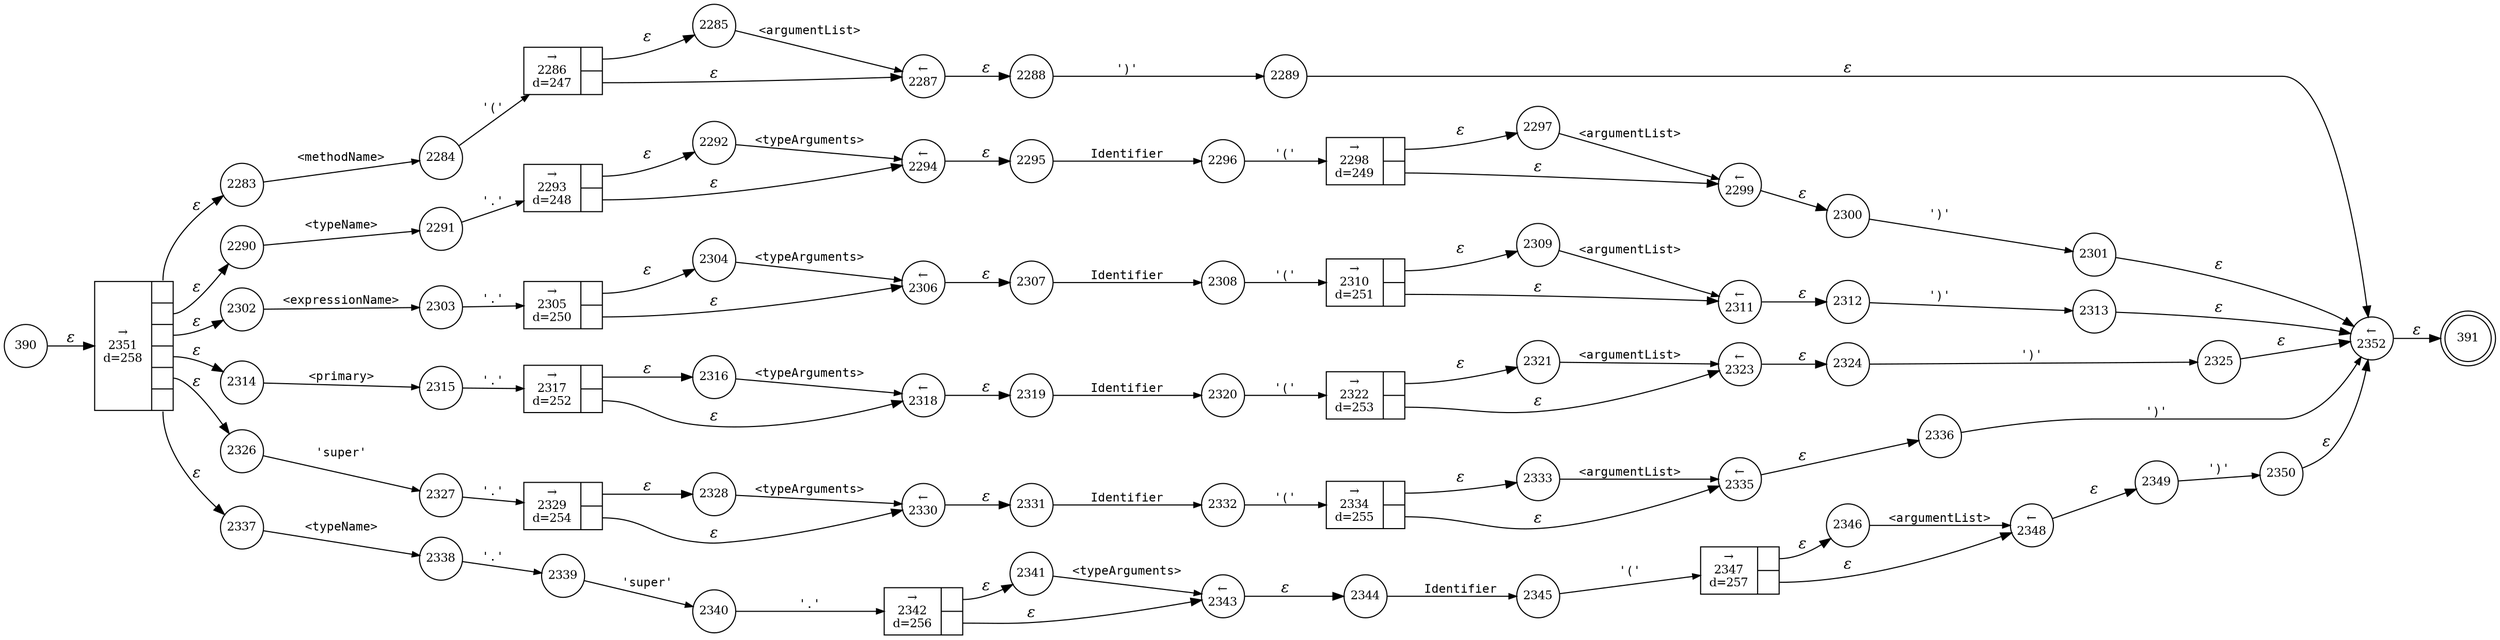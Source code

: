 digraph ATN {
rankdir=LR;
s391[fontsize=11, label="391", shape=doublecircle, fixedsize=true, width=.6];
s2304[fontsize=11,label="2304", shape=circle, fixedsize=true, width=.55, peripheries=1];
s2305[fontsize=11,label="{&rarr;\n2305\nd=250|{<p0>|<p1>}}", shape=record, fixedsize=false, peripheries=1];
s2306[fontsize=11,label="&larr;\n2306", shape=circle, fixedsize=true, width=.55, peripheries=1];
s2307[fontsize=11,label="2307", shape=circle, fixedsize=true, width=.55, peripheries=1];
s2308[fontsize=11,label="2308", shape=circle, fixedsize=true, width=.55, peripheries=1];
s2309[fontsize=11,label="2309", shape=circle, fixedsize=true, width=.55, peripheries=1];
s390[fontsize=11,label="390", shape=circle, fixedsize=true, width=.55, peripheries=1];
s2310[fontsize=11,label="{&rarr;\n2310\nd=251|{<p0>|<p1>}}", shape=record, fixedsize=false, peripheries=1];
s2311[fontsize=11,label="&larr;\n2311", shape=circle, fixedsize=true, width=.55, peripheries=1];
s2312[fontsize=11,label="2312", shape=circle, fixedsize=true, width=.55, peripheries=1];
s2313[fontsize=11,label="2313", shape=circle, fixedsize=true, width=.55, peripheries=1];
s2314[fontsize=11,label="2314", shape=circle, fixedsize=true, width=.55, peripheries=1];
s2315[fontsize=11,label="2315", shape=circle, fixedsize=true, width=.55, peripheries=1];
s2316[fontsize=11,label="2316", shape=circle, fixedsize=true, width=.55, peripheries=1];
s2317[fontsize=11,label="{&rarr;\n2317\nd=252|{<p0>|<p1>}}", shape=record, fixedsize=false, peripheries=1];
s2318[fontsize=11,label="&larr;\n2318", shape=circle, fixedsize=true, width=.55, peripheries=1];
s2319[fontsize=11,label="2319", shape=circle, fixedsize=true, width=.55, peripheries=1];
s2320[fontsize=11,label="2320", shape=circle, fixedsize=true, width=.55, peripheries=1];
s2321[fontsize=11,label="2321", shape=circle, fixedsize=true, width=.55, peripheries=1];
s2322[fontsize=11,label="{&rarr;\n2322\nd=253|{<p0>|<p1>}}", shape=record, fixedsize=false, peripheries=1];
s2323[fontsize=11,label="&larr;\n2323", shape=circle, fixedsize=true, width=.55, peripheries=1];
s2324[fontsize=11,label="2324", shape=circle, fixedsize=true, width=.55, peripheries=1];
s2325[fontsize=11,label="2325", shape=circle, fixedsize=true, width=.55, peripheries=1];
s2326[fontsize=11,label="2326", shape=circle, fixedsize=true, width=.55, peripheries=1];
s2327[fontsize=11,label="2327", shape=circle, fixedsize=true, width=.55, peripheries=1];
s2328[fontsize=11,label="2328", shape=circle, fixedsize=true, width=.55, peripheries=1];
s2329[fontsize=11,label="{&rarr;\n2329\nd=254|{<p0>|<p1>}}", shape=record, fixedsize=false, peripheries=1];
s2330[fontsize=11,label="&larr;\n2330", shape=circle, fixedsize=true, width=.55, peripheries=1];
s2331[fontsize=11,label="2331", shape=circle, fixedsize=true, width=.55, peripheries=1];
s2332[fontsize=11,label="2332", shape=circle, fixedsize=true, width=.55, peripheries=1];
s2333[fontsize=11,label="2333", shape=circle, fixedsize=true, width=.55, peripheries=1];
s2334[fontsize=11,label="{&rarr;\n2334\nd=255|{<p0>|<p1>}}", shape=record, fixedsize=false, peripheries=1];
s2335[fontsize=11,label="&larr;\n2335", shape=circle, fixedsize=true, width=.55, peripheries=1];
s2336[fontsize=11,label="2336", shape=circle, fixedsize=true, width=.55, peripheries=1];
s2337[fontsize=11,label="2337", shape=circle, fixedsize=true, width=.55, peripheries=1];
s2338[fontsize=11,label="2338", shape=circle, fixedsize=true, width=.55, peripheries=1];
s2339[fontsize=11,label="2339", shape=circle, fixedsize=true, width=.55, peripheries=1];
s2340[fontsize=11,label="2340", shape=circle, fixedsize=true, width=.55, peripheries=1];
s2341[fontsize=11,label="2341", shape=circle, fixedsize=true, width=.55, peripheries=1];
s2342[fontsize=11,label="{&rarr;\n2342\nd=256|{<p0>|<p1>}}", shape=record, fixedsize=false, peripheries=1];
s2343[fontsize=11,label="&larr;\n2343", shape=circle, fixedsize=true, width=.55, peripheries=1];
s2344[fontsize=11,label="2344", shape=circle, fixedsize=true, width=.55, peripheries=1];
s2345[fontsize=11,label="2345", shape=circle, fixedsize=true, width=.55, peripheries=1];
s2346[fontsize=11,label="2346", shape=circle, fixedsize=true, width=.55, peripheries=1];
s2347[fontsize=11,label="{&rarr;\n2347\nd=257|{<p0>|<p1>}}", shape=record, fixedsize=false, peripheries=1];
s2348[fontsize=11,label="&larr;\n2348", shape=circle, fixedsize=true, width=.55, peripheries=1];
s2349[fontsize=11,label="2349", shape=circle, fixedsize=true, width=.55, peripheries=1];
s2350[fontsize=11,label="2350", shape=circle, fixedsize=true, width=.55, peripheries=1];
s2351[fontsize=11,label="{&rarr;\n2351\nd=258|{<p0>|<p1>|<p2>|<p3>|<p4>|<p5>}}", shape=record, fixedsize=false, peripheries=1];
s2352[fontsize=11,label="&larr;\n2352", shape=circle, fixedsize=true, width=.55, peripheries=1];
s2283[fontsize=11,label="2283", shape=circle, fixedsize=true, width=.55, peripheries=1];
s2284[fontsize=11,label="2284", shape=circle, fixedsize=true, width=.55, peripheries=1];
s2285[fontsize=11,label="2285", shape=circle, fixedsize=true, width=.55, peripheries=1];
s2286[fontsize=11,label="{&rarr;\n2286\nd=247|{<p0>|<p1>}}", shape=record, fixedsize=false, peripheries=1];
s2287[fontsize=11,label="&larr;\n2287", shape=circle, fixedsize=true, width=.55, peripheries=1];
s2288[fontsize=11,label="2288", shape=circle, fixedsize=true, width=.55, peripheries=1];
s2289[fontsize=11,label="2289", shape=circle, fixedsize=true, width=.55, peripheries=1];
s2290[fontsize=11,label="2290", shape=circle, fixedsize=true, width=.55, peripheries=1];
s2291[fontsize=11,label="2291", shape=circle, fixedsize=true, width=.55, peripheries=1];
s2292[fontsize=11,label="2292", shape=circle, fixedsize=true, width=.55, peripheries=1];
s2293[fontsize=11,label="{&rarr;\n2293\nd=248|{<p0>|<p1>}}", shape=record, fixedsize=false, peripheries=1];
s2294[fontsize=11,label="&larr;\n2294", shape=circle, fixedsize=true, width=.55, peripheries=1];
s2295[fontsize=11,label="2295", shape=circle, fixedsize=true, width=.55, peripheries=1];
s2296[fontsize=11,label="2296", shape=circle, fixedsize=true, width=.55, peripheries=1];
s2297[fontsize=11,label="2297", shape=circle, fixedsize=true, width=.55, peripheries=1];
s2298[fontsize=11,label="{&rarr;\n2298\nd=249|{<p0>|<p1>}}", shape=record, fixedsize=false, peripheries=1];
s2299[fontsize=11,label="&larr;\n2299", shape=circle, fixedsize=true, width=.55, peripheries=1];
s2300[fontsize=11,label="2300", shape=circle, fixedsize=true, width=.55, peripheries=1];
s2301[fontsize=11,label="2301", shape=circle, fixedsize=true, width=.55, peripheries=1];
s2302[fontsize=11,label="2302", shape=circle, fixedsize=true, width=.55, peripheries=1];
s2303[fontsize=11,label="2303", shape=circle, fixedsize=true, width=.55, peripheries=1];
s390 -> s2351 [fontname="Times-Italic", label="&epsilon;"];
s2351:p0 -> s2283 [fontname="Times-Italic", label="&epsilon;"];
s2351:p1 -> s2290 [fontname="Times-Italic", label="&epsilon;"];
s2351:p2 -> s2302 [fontname="Times-Italic", label="&epsilon;"];
s2351:p3 -> s2314 [fontname="Times-Italic", label="&epsilon;"];
s2351:p4 -> s2326 [fontname="Times-Italic", label="&epsilon;"];
s2351:p5 -> s2337 [fontname="Times-Italic", label="&epsilon;"];
s2283 -> s2284 [fontsize=11, fontname="Courier", arrowsize=.7, label = "<methodName>", arrowhead = normal];
s2290 -> s2291 [fontsize=11, fontname="Courier", arrowsize=.7, label = "<typeName>", arrowhead = normal];
s2302 -> s2303 [fontsize=11, fontname="Courier", arrowsize=.7, label = "<expressionName>", arrowhead = normal];
s2314 -> s2315 [fontsize=11, fontname="Courier", arrowsize=.7, label = "<primary>", arrowhead = normal];
s2326 -> s2327 [fontsize=11, fontname="Courier", arrowsize=.7, label = "'super'", arrowhead = normal];
s2337 -> s2338 [fontsize=11, fontname="Courier", arrowsize=.7, label = "<typeName>", arrowhead = normal];
s2284 -> s2286 [fontsize=11, fontname="Courier", arrowsize=.7, label = "'('", arrowhead = normal];
s2291 -> s2293 [fontsize=11, fontname="Courier", arrowsize=.7, label = "'.'", arrowhead = normal];
s2303 -> s2305 [fontsize=11, fontname="Courier", arrowsize=.7, label = "'.'", arrowhead = normal];
s2315 -> s2317 [fontsize=11, fontname="Courier", arrowsize=.7, label = "'.'", arrowhead = normal];
s2327 -> s2329 [fontsize=11, fontname="Courier", arrowsize=.7, label = "'.'", arrowhead = normal];
s2338 -> s2339 [fontsize=11, fontname="Courier", arrowsize=.7, label = "'.'", arrowhead = normal];
s2286:p0 -> s2285 [fontname="Times-Italic", label="&epsilon;"];
s2286:p1 -> s2287 [fontname="Times-Italic", label="&epsilon;"];
s2293:p0 -> s2292 [fontname="Times-Italic", label="&epsilon;"];
s2293:p1 -> s2294 [fontname="Times-Italic", label="&epsilon;"];
s2305:p0 -> s2304 [fontname="Times-Italic", label="&epsilon;"];
s2305:p1 -> s2306 [fontname="Times-Italic", label="&epsilon;"];
s2317:p0 -> s2316 [fontname="Times-Italic", label="&epsilon;"];
s2317:p1 -> s2318 [fontname="Times-Italic", label="&epsilon;"];
s2329:p0 -> s2328 [fontname="Times-Italic", label="&epsilon;"];
s2329:p1 -> s2330 [fontname="Times-Italic", label="&epsilon;"];
s2339 -> s2340 [fontsize=11, fontname="Courier", arrowsize=.7, label = "'super'", arrowhead = normal];
s2285 -> s2287 [fontsize=11, fontname="Courier", arrowsize=.7, label = "<argumentList>", arrowhead = normal];
s2287 -> s2288 [fontname="Times-Italic", label="&epsilon;"];
s2292 -> s2294 [fontsize=11, fontname="Courier", arrowsize=.7, label = "<typeArguments>", arrowhead = normal];
s2294 -> s2295 [fontname="Times-Italic", label="&epsilon;"];
s2304 -> s2306 [fontsize=11, fontname="Courier", arrowsize=.7, label = "<typeArguments>", arrowhead = normal];
s2306 -> s2307 [fontname="Times-Italic", label="&epsilon;"];
s2316 -> s2318 [fontsize=11, fontname="Courier", arrowsize=.7, label = "<typeArguments>", arrowhead = normal];
s2318 -> s2319 [fontname="Times-Italic", label="&epsilon;"];
s2328 -> s2330 [fontsize=11, fontname="Courier", arrowsize=.7, label = "<typeArguments>", arrowhead = normal];
s2330 -> s2331 [fontname="Times-Italic", label="&epsilon;"];
s2340 -> s2342 [fontsize=11, fontname="Courier", arrowsize=.7, label = "'.'", arrowhead = normal];
s2288 -> s2289 [fontsize=11, fontname="Courier", arrowsize=.7, label = "')'", arrowhead = normal];
s2295 -> s2296 [fontsize=11, fontname="Courier", arrowsize=.7, label = "Identifier", arrowhead = normal];
s2307 -> s2308 [fontsize=11, fontname="Courier", arrowsize=.7, label = "Identifier", arrowhead = normal];
s2319 -> s2320 [fontsize=11, fontname="Courier", arrowsize=.7, label = "Identifier", arrowhead = normal];
s2331 -> s2332 [fontsize=11, fontname="Courier", arrowsize=.7, label = "Identifier", arrowhead = normal];
s2342:p0 -> s2341 [fontname="Times-Italic", label="&epsilon;"];
s2342:p1 -> s2343 [fontname="Times-Italic", label="&epsilon;"];
s2289 -> s2352 [fontname="Times-Italic", label="&epsilon;"];
s2296 -> s2298 [fontsize=11, fontname="Courier", arrowsize=.7, label = "'('", arrowhead = normal];
s2308 -> s2310 [fontsize=11, fontname="Courier", arrowsize=.7, label = "'('", arrowhead = normal];
s2320 -> s2322 [fontsize=11, fontname="Courier", arrowsize=.7, label = "'('", arrowhead = normal];
s2332 -> s2334 [fontsize=11, fontname="Courier", arrowsize=.7, label = "'('", arrowhead = normal];
s2341 -> s2343 [fontsize=11, fontname="Courier", arrowsize=.7, label = "<typeArguments>", arrowhead = normal];
s2343 -> s2344 [fontname="Times-Italic", label="&epsilon;"];
s2352 -> s391 [fontname="Times-Italic", label="&epsilon;"];
s2298:p0 -> s2297 [fontname="Times-Italic", label="&epsilon;"];
s2298:p1 -> s2299 [fontname="Times-Italic", label="&epsilon;"];
s2310:p0 -> s2309 [fontname="Times-Italic", label="&epsilon;"];
s2310:p1 -> s2311 [fontname="Times-Italic", label="&epsilon;"];
s2322:p0 -> s2321 [fontname="Times-Italic", label="&epsilon;"];
s2322:p1 -> s2323 [fontname="Times-Italic", label="&epsilon;"];
s2334:p0 -> s2333 [fontname="Times-Italic", label="&epsilon;"];
s2334:p1 -> s2335 [fontname="Times-Italic", label="&epsilon;"];
s2344 -> s2345 [fontsize=11, fontname="Courier", arrowsize=.7, label = "Identifier", arrowhead = normal];
s2297 -> s2299 [fontsize=11, fontname="Courier", arrowsize=.7, label = "<argumentList>", arrowhead = normal];
s2299 -> s2300 [fontname="Times-Italic", label="&epsilon;"];
s2309 -> s2311 [fontsize=11, fontname="Courier", arrowsize=.7, label = "<argumentList>", arrowhead = normal];
s2311 -> s2312 [fontname="Times-Italic", label="&epsilon;"];
s2321 -> s2323 [fontsize=11, fontname="Courier", arrowsize=.7, label = "<argumentList>", arrowhead = normal];
s2323 -> s2324 [fontname="Times-Italic", label="&epsilon;"];
s2333 -> s2335 [fontsize=11, fontname="Courier", arrowsize=.7, label = "<argumentList>", arrowhead = normal];
s2335 -> s2336 [fontname="Times-Italic", label="&epsilon;"];
s2345 -> s2347 [fontsize=11, fontname="Courier", arrowsize=.7, label = "'('", arrowhead = normal];
s2300 -> s2301 [fontsize=11, fontname="Courier", arrowsize=.7, label = "')'", arrowhead = normal];
s2312 -> s2313 [fontsize=11, fontname="Courier", arrowsize=.7, label = "')'", arrowhead = normal];
s2324 -> s2325 [fontsize=11, fontname="Courier", arrowsize=.7, label = "')'", arrowhead = normal];
s2336 -> s2352 [fontsize=11, fontname="Courier", arrowsize=.7, label = "')'", arrowhead = normal];
s2347:p0 -> s2346 [fontname="Times-Italic", label="&epsilon;"];
s2347:p1 -> s2348 [fontname="Times-Italic", label="&epsilon;"];
s2301 -> s2352 [fontname="Times-Italic", label="&epsilon;"];
s2313 -> s2352 [fontname="Times-Italic", label="&epsilon;"];
s2325 -> s2352 [fontname="Times-Italic", label="&epsilon;"];
s2346 -> s2348 [fontsize=11, fontname="Courier", arrowsize=.7, label = "<argumentList>", arrowhead = normal];
s2348 -> s2349 [fontname="Times-Italic", label="&epsilon;"];
s2349 -> s2350 [fontsize=11, fontname="Courier", arrowsize=.7, label = "')'", arrowhead = normal];
s2350 -> s2352 [fontname="Times-Italic", label="&epsilon;"];
}